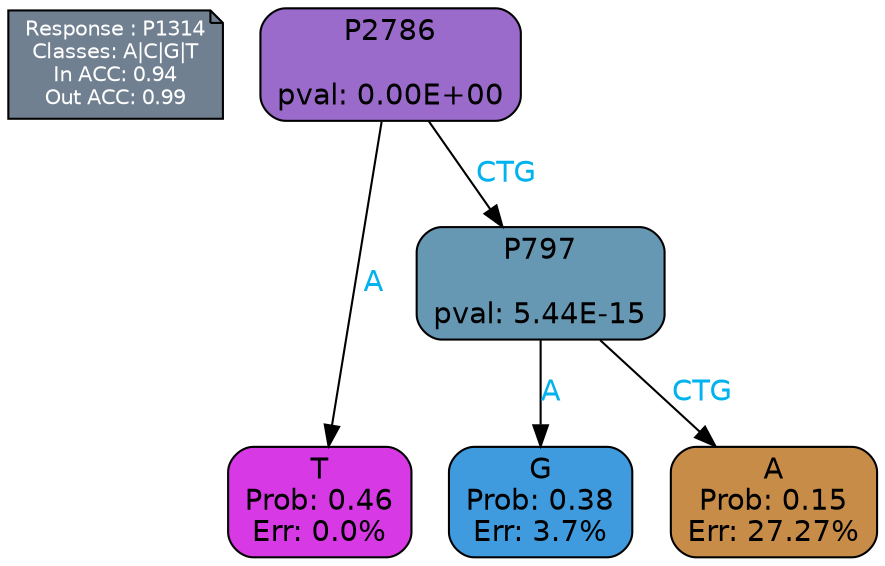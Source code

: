 digraph Tree {
node [shape=box, style="filled, rounded", color="black", fontname=helvetica] ;
graph [ranksep=equally, splines=polylines, bgcolor=transparent, dpi=600] ;
edge [fontname=helvetica] ;
LEGEND [label="Response : P1314
Classes: A|C|G|T
In ACC: 0.94
Out ACC: 0.99
",shape=note,align=left,style=filled,fillcolor="slategray",fontcolor="white",fontsize=10];1 [label="P2786

pval: 0.00E+00", fillcolor="#9a6bca"] ;
2 [label="T
Prob: 0.46
Err: 0.0%", fillcolor="#d739e5"] ;
3 [label="P797

pval: 5.44E-15", fillcolor="#6697b3"] ;
4 [label="G
Prob: 0.38
Err: 3.7%", fillcolor="#3f9bde"] ;
5 [label="A
Prob: 0.15
Err: 27.27%", fillcolor="#c78c48"] ;
1 -> 2 [label="A",fontcolor=deepskyblue2] ;
1 -> 3 [label="CTG",fontcolor=deepskyblue2] ;
3 -> 4 [label="A",fontcolor=deepskyblue2] ;
3 -> 5 [label="CTG",fontcolor=deepskyblue2] ;
{rank = same; 2;4;5;}{rank = same; LEGEND;1;}}